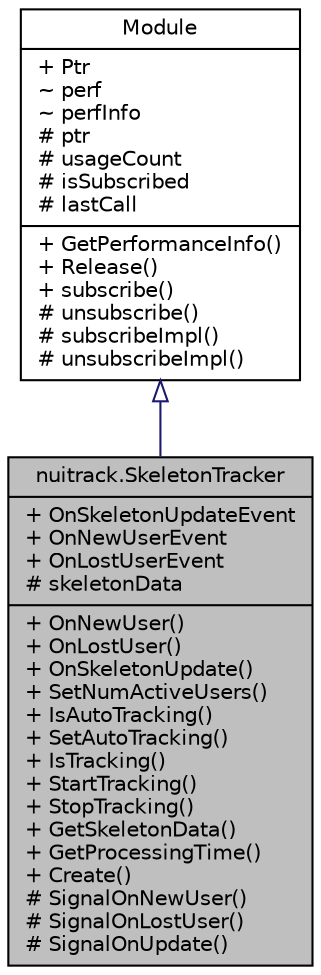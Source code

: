 digraph "nuitrack.SkeletonTracker"
{
  edge [fontname="Helvetica",fontsize="10",labelfontname="Helvetica",labelfontsize="10"];
  node [fontname="Helvetica",fontsize="10",shape=record];
  Node1 [label="{nuitrack.SkeletonTracker\n|+ OnSkeletonUpdateEvent\l+ OnNewUserEvent\l+ OnLostUserEvent\l# skeletonData\l|+ OnNewUser()\l+ OnLostUser()\l+ OnSkeletonUpdate()\l+ SetNumActiveUsers()\l+ IsAutoTracking()\l+ SetAutoTracking()\l+ IsTracking()\l+ StartTracking()\l+ StopTracking()\l+ GetSkeletonData()\l+ GetProcessingTime()\l+ Create()\l# SignalOnNewUser()\l# SignalOnLostUser()\l# SignalOnUpdate()\l}",height=0.2,width=0.4,color="black", fillcolor="grey75", style="filled" fontcolor="black"];
  Node2 -> Node1 [dir="back",color="midnightblue",fontsize="10",style="solid",arrowtail="onormal",fontname="Helvetica"];
  Node2 [label="{Module\n|+ Ptr\l~ perf\l~ perfInfo\l# ptr\l# usageCount\l# isSubscribed\l# lastCall\l|+ GetPerformanceInfo()\l+ Release()\l+ subscribe()\l# unsubscribe()\l# subscribeImpl()\l# unsubscribeImpl()\l}",height=0.2,width=0.4,color="black", fillcolor="white", style="filled",URL="$classnuitrack_1_1Module.html"];
}
